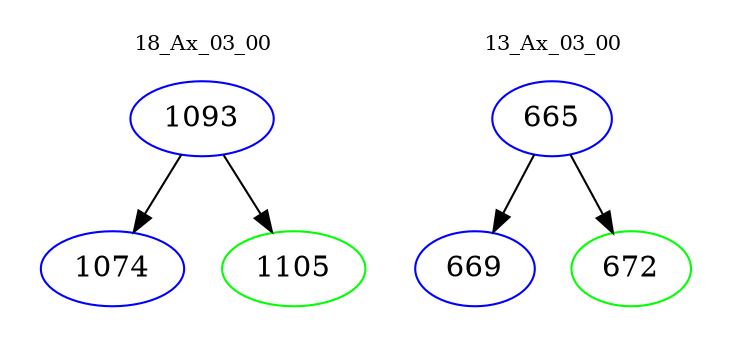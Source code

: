 digraph{
subgraph cluster_0 {
color = white
label = "18_Ax_03_00";
fontsize=10;
T0_1093 [label="1093", color="blue"]
T0_1093 -> T0_1074 [color="black"]
T0_1074 [label="1074", color="blue"]
T0_1093 -> T0_1105 [color="black"]
T0_1105 [label="1105", color="green"]
}
subgraph cluster_1 {
color = white
label = "13_Ax_03_00";
fontsize=10;
T1_665 [label="665", color="blue"]
T1_665 -> T1_669 [color="black"]
T1_669 [label="669", color="blue"]
T1_665 -> T1_672 [color="black"]
T1_672 [label="672", color="green"]
}
}
